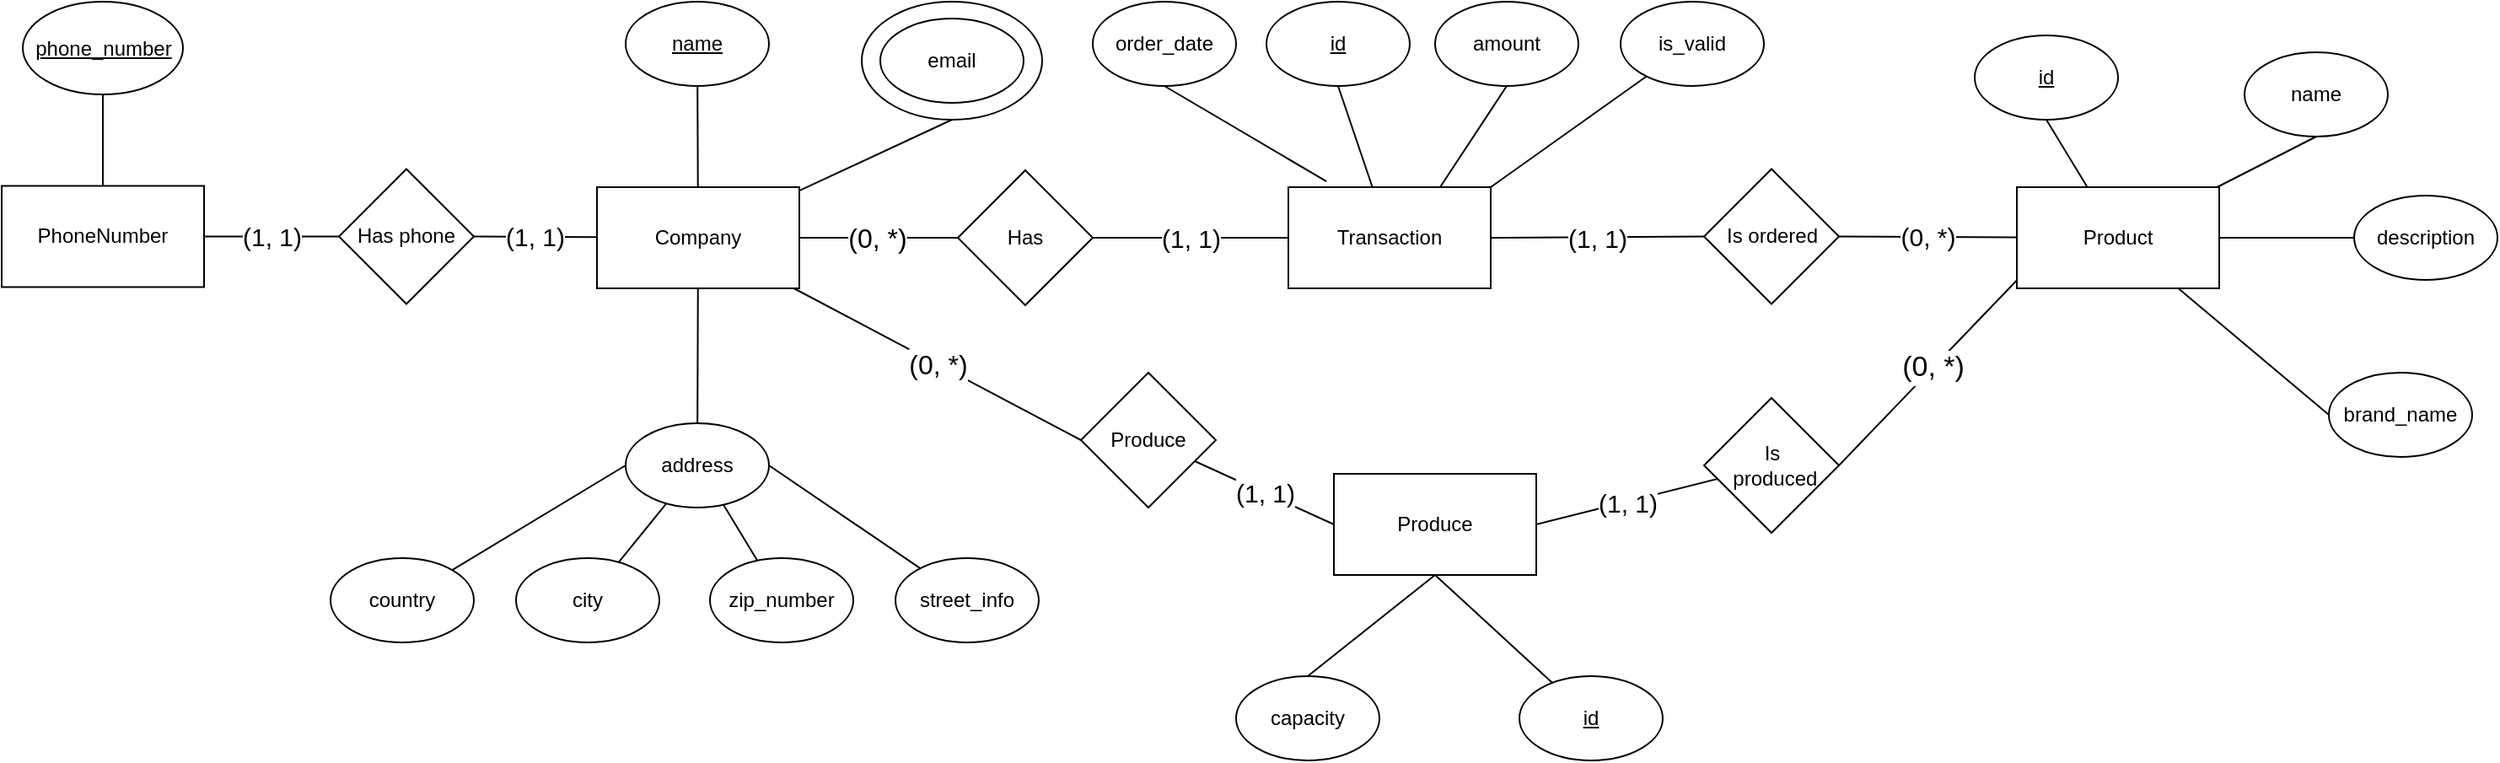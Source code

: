 <mxfile version="21.3.7" type="github">
  <diagram name="Page-1" id="CjbLvuf9Ty9q6dteD8Ma">
    <mxGraphModel dx="1900" dy="549" grid="1" gridSize="10" guides="1" tooltips="1" connect="1" arrows="1" fold="1" page="1" pageScale="1" pageWidth="850" pageHeight="1100" math="0" shadow="0">
      <root>
        <mxCell id="0" />
        <mxCell id="1" parent="0" />
        <mxCell id="WMxFekpVjy091wSbI-C_-6" style="rounded=0;orthogonalLoop=1;jettySize=auto;html=1;entryX=0.5;entryY=1;entryDx=0;entryDy=0;endArrow=none;endFill=0;" parent="1" source="WMxFekpVjy091wSbI-C_-1" target="WMxFekpVjy091wSbI-C_-2" edge="1">
          <mxGeometry relative="1" as="geometry" />
        </mxCell>
        <mxCell id="WMxFekpVjy091wSbI-C_-7" style="rounded=0;orthogonalLoop=1;jettySize=auto;html=1;entryX=0.5;entryY=1;entryDx=0;entryDy=0;endArrow=none;endFill=0;" parent="1" source="WMxFekpVjy091wSbI-C_-1" target="WMxFekpVjy091wSbI-C_-3" edge="1">
          <mxGeometry relative="1" as="geometry" />
        </mxCell>
        <mxCell id="WMxFekpVjy091wSbI-C_-8" style="rounded=0;orthogonalLoop=1;jettySize=auto;html=1;entryX=0;entryY=0.5;entryDx=0;entryDy=0;endArrow=none;endFill=0;" parent="1" source="WMxFekpVjy091wSbI-C_-1" target="WMxFekpVjy091wSbI-C_-4" edge="1">
          <mxGeometry relative="1" as="geometry" />
        </mxCell>
        <mxCell id="WMxFekpVjy091wSbI-C_-9" style="rounded=0;orthogonalLoop=1;jettySize=auto;html=1;entryX=0;entryY=0.5;entryDx=0;entryDy=0;endArrow=none;endFill=0;" parent="1" source="WMxFekpVjy091wSbI-C_-1" target="WMxFekpVjy091wSbI-C_-5" edge="1">
          <mxGeometry relative="1" as="geometry" />
        </mxCell>
        <mxCell id="WMxFekpVjy091wSbI-C_-32" value="&lt;font style=&quot;font-size: 17px;&quot;&gt;(0, *)&lt;/font&gt;" style="rounded=0;orthogonalLoop=1;jettySize=auto;html=1;endArrow=none;endFill=0;entryX=1;entryY=0.5;entryDx=0;entryDy=0;" parent="1" target="JQodVGw4U6Q7ayuIJfdO-9" edge="1">
          <mxGeometry relative="1" as="geometry">
            <mxPoint x="920" y="200" as="sourcePoint" />
            <mxPoint x="850" y="290" as="targetPoint" />
          </mxGeometry>
        </mxCell>
        <mxCell id="WMxFekpVjy091wSbI-C_-59" value="&lt;font style=&quot;font-size: 15px;&quot;&gt;(0, *)&lt;/font&gt;" style="rounded=0;orthogonalLoop=1;jettySize=auto;html=1;entryX=1;entryY=0.5;entryDx=0;entryDy=0;endArrow=none;endFill=0;startArrow=none;startFill=0;" parent="1" source="WMxFekpVjy091wSbI-C_-1" target="WMxFekpVjy091wSbI-C_-53" edge="1">
          <mxGeometry relative="1" as="geometry">
            <mxPoint x="816" y="179.25" as="targetPoint" />
          </mxGeometry>
        </mxCell>
        <mxCell id="WMxFekpVjy091wSbI-C_-1" value="Product" style="rounded=0;whiteSpace=wrap;html=1;" parent="1" vertex="1">
          <mxGeometry x="915" y="150" width="120" height="60" as="geometry" />
        </mxCell>
        <mxCell id="WMxFekpVjy091wSbI-C_-2" value="&lt;u&gt;id&lt;/u&gt;" style="ellipse;whiteSpace=wrap;html=1;" parent="1" vertex="1">
          <mxGeometry x="890" y="60" width="85" height="50" as="geometry" />
        </mxCell>
        <mxCell id="WMxFekpVjy091wSbI-C_-3" value="name" style="ellipse;whiteSpace=wrap;html=1;" parent="1" vertex="1">
          <mxGeometry x="1050" y="70" width="85" height="50" as="geometry" />
        </mxCell>
        <mxCell id="WMxFekpVjy091wSbI-C_-4" value="description" style="ellipse;whiteSpace=wrap;html=1;" parent="1" vertex="1">
          <mxGeometry x="1115" y="155" width="85" height="50" as="geometry" />
        </mxCell>
        <mxCell id="WMxFekpVjy091wSbI-C_-5" value="brand_name" style="ellipse;whiteSpace=wrap;html=1;" parent="1" vertex="1">
          <mxGeometry x="1100" y="260" width="85" height="50" as="geometry" />
        </mxCell>
        <mxCell id="WMxFekpVjy091wSbI-C_-12" style="rounded=0;orthogonalLoop=1;jettySize=auto;html=1;endArrow=none;endFill=0;" parent="1" source="WMxFekpVjy091wSbI-C_-10" target="WMxFekpVjy091wSbI-C_-11" edge="1">
          <mxGeometry relative="1" as="geometry" />
        </mxCell>
        <mxCell id="WMxFekpVjy091wSbI-C_-22" style="rounded=0;orthogonalLoop=1;jettySize=auto;html=1;endArrow=none;endFill=0;" parent="1" source="WMxFekpVjy091wSbI-C_-10" target="WMxFekpVjy091wSbI-C_-13" edge="1">
          <mxGeometry relative="1" as="geometry" />
        </mxCell>
        <mxCell id="WMxFekpVjy091wSbI-C_-29" style="rounded=0;orthogonalLoop=1;jettySize=auto;html=1;entryX=0.5;entryY=1;entryDx=0;entryDy=0;endArrow=none;endFill=0;" parent="1" source="WMxFekpVjy091wSbI-C_-10" target="WMxFekpVjy091wSbI-C_-26" edge="1">
          <mxGeometry relative="1" as="geometry" />
        </mxCell>
        <mxCell id="WMxFekpVjy091wSbI-C_-31" value="&lt;font style=&quot;font-size: 16px;&quot;&gt;(0, *)&lt;/font&gt;" style="rounded=0;orthogonalLoop=1;jettySize=auto;html=1;endArrow=none;endFill=0;" parent="1" source="WMxFekpVjy091wSbI-C_-10" edge="1">
          <mxGeometry relative="1" as="geometry">
            <mxPoint x="360" y="300" as="targetPoint" />
          </mxGeometry>
        </mxCell>
        <mxCell id="WMxFekpVjy091wSbI-C_-55" style="rounded=0;orthogonalLoop=1;jettySize=auto;html=1;endArrow=none;endFill=0;startArrow=none;startFill=0;entryX=0;entryY=0.5;entryDx=0;entryDy=0;" parent="1" source="WMxFekpVjy091wSbI-C_-10" target="WMxFekpVjy091wSbI-C_-47" edge="1">
          <mxGeometry relative="1" as="geometry">
            <mxPoint x="281" y="180" as="targetPoint" />
          </mxGeometry>
        </mxCell>
        <mxCell id="WMxFekpVjy091wSbI-C_-64" value="&lt;font style=&quot;font-size: 15px;&quot;&gt;(1, 1)&lt;/font&gt;" style="rounded=0;orthogonalLoop=1;jettySize=auto;html=1;entryX=1;entryY=0.5;entryDx=0;entryDy=0;endArrow=none;endFill=0;" parent="1" source="WMxFekpVjy091wSbI-C_-10" target="WMxFekpVjy091wSbI-C_-63" edge="1">
          <mxGeometry x="0.009" relative="1" as="geometry">
            <mxPoint as="offset" />
          </mxGeometry>
        </mxCell>
        <mxCell id="WMxFekpVjy091wSbI-C_-10" value="Company" style="rounded=0;whiteSpace=wrap;html=1;" parent="1" vertex="1">
          <mxGeometry x="73" y="150" width="120" height="60" as="geometry" />
        </mxCell>
        <mxCell id="WMxFekpVjy091wSbI-C_-11" value="name" style="ellipse;whiteSpace=wrap;html=1;fontStyle=4" parent="1" vertex="1">
          <mxGeometry x="90" y="40" width="85" height="50" as="geometry" />
        </mxCell>
        <mxCell id="WMxFekpVjy091wSbI-C_-13" value="address" style="ellipse;whiteSpace=wrap;html=1;" parent="1" vertex="1">
          <mxGeometry x="90" y="290" width="85" height="50" as="geometry" />
        </mxCell>
        <mxCell id="WMxFekpVjy091wSbI-C_-19" style="rounded=0;orthogonalLoop=1;jettySize=auto;html=1;endArrow=none;endFill=0;" parent="1" source="WMxFekpVjy091wSbI-C_-14" target="WMxFekpVjy091wSbI-C_-13" edge="1">
          <mxGeometry relative="1" as="geometry" />
        </mxCell>
        <mxCell id="WMxFekpVjy091wSbI-C_-14" value="city" style="ellipse;whiteSpace=wrap;html=1;" parent="1" vertex="1">
          <mxGeometry x="25" y="370" width="85" height="50" as="geometry" />
        </mxCell>
        <mxCell id="WMxFekpVjy091wSbI-C_-20" style="rounded=0;orthogonalLoop=1;jettySize=auto;html=1;entryX=0.682;entryY=0.964;entryDx=0;entryDy=0;entryPerimeter=0;endArrow=none;endFill=0;" parent="1" source="WMxFekpVjy091wSbI-C_-15" target="WMxFekpVjy091wSbI-C_-13" edge="1">
          <mxGeometry relative="1" as="geometry" />
        </mxCell>
        <mxCell id="WMxFekpVjy091wSbI-C_-15" value="zip_number" style="ellipse;whiteSpace=wrap;html=1;" parent="1" vertex="1">
          <mxGeometry x="140" y="370" width="85" height="50" as="geometry" />
        </mxCell>
        <mxCell id="WMxFekpVjy091wSbI-C_-21" style="rounded=0;orthogonalLoop=1;jettySize=auto;html=1;endArrow=none;endFill=0;entryX=1;entryY=0.5;entryDx=0;entryDy=0;" parent="1" source="WMxFekpVjy091wSbI-C_-16" target="WMxFekpVjy091wSbI-C_-13" edge="1">
          <mxGeometry relative="1" as="geometry">
            <mxPoint x="170" y="305" as="targetPoint" />
          </mxGeometry>
        </mxCell>
        <mxCell id="WMxFekpVjy091wSbI-C_-16" value="street_info" style="ellipse;whiteSpace=wrap;html=1;" parent="1" vertex="1">
          <mxGeometry x="250" y="370" width="85" height="50" as="geometry" />
        </mxCell>
        <mxCell id="WMxFekpVjy091wSbI-C_-18" style="rounded=0;orthogonalLoop=1;jettySize=auto;html=1;entryX=0;entryY=0.5;entryDx=0;entryDy=0;endArrow=none;endFill=0;" parent="1" source="WMxFekpVjy091wSbI-C_-17" target="WMxFekpVjy091wSbI-C_-13" edge="1">
          <mxGeometry relative="1" as="geometry" />
        </mxCell>
        <mxCell id="WMxFekpVjy091wSbI-C_-17" value="country" style="ellipse;whiteSpace=wrap;html=1;" parent="1" vertex="1">
          <mxGeometry x="-85" y="370" width="85" height="50" as="geometry" />
        </mxCell>
        <mxCell id="WMxFekpVjy091wSbI-C_-23" value="phone_number" style="ellipse;whiteSpace=wrap;html=1;fontStyle=4" parent="1" vertex="1">
          <mxGeometry x="-267.5" y="40" width="95" height="55" as="geometry" />
        </mxCell>
        <mxCell id="WMxFekpVjy091wSbI-C_-28" value="" style="group" parent="1" vertex="1" connectable="0">
          <mxGeometry x="230" y="40" width="107" height="70" as="geometry" />
        </mxCell>
        <mxCell id="WMxFekpVjy091wSbI-C_-26" value="" style="ellipse;whiteSpace=wrap;html=1;fontStyle=0" parent="WMxFekpVjy091wSbI-C_-28" vertex="1">
          <mxGeometry width="107" height="70" as="geometry" />
        </mxCell>
        <mxCell id="WMxFekpVjy091wSbI-C_-25" value="email" style="ellipse;whiteSpace=wrap;html=1;fontStyle=0" parent="WMxFekpVjy091wSbI-C_-28" vertex="1">
          <mxGeometry x="11" y="10" width="85" height="50" as="geometry" />
        </mxCell>
        <mxCell id="WMxFekpVjy091wSbI-C_-35" style="rounded=0;orthogonalLoop=1;jettySize=auto;html=1;entryX=0.5;entryY=0;entryDx=0;entryDy=0;exitX=0.5;exitY=1;exitDx=0;exitDy=0;endArrow=none;endFill=0;" parent="1" source="JQodVGw4U6Q7ayuIJfdO-8" target="WMxFekpVjy091wSbI-C_-33" edge="1">
          <mxGeometry relative="1" as="geometry">
            <mxPoint x="552" y="420" as="sourcePoint" />
          </mxGeometry>
        </mxCell>
        <mxCell id="WMxFekpVjy091wSbI-C_-33" value="capacity" style="ellipse;whiteSpace=wrap;html=1;" parent="1" vertex="1">
          <mxGeometry x="452" y="440" width="85" height="50" as="geometry" />
        </mxCell>
        <mxCell id="WMxFekpVjy091wSbI-C_-42" value="order_date" style="ellipse;whiteSpace=wrap;html=1;fontStyle=0" parent="1" vertex="1">
          <mxGeometry x="367" y="40" width="85" height="50" as="geometry" />
        </mxCell>
        <mxCell id="WMxFekpVjy091wSbI-C_-43" value="amount" style="ellipse;whiteSpace=wrap;html=1;" parent="1" vertex="1">
          <mxGeometry x="570" y="40" width="85" height="50" as="geometry" />
        </mxCell>
        <mxCell id="WMxFekpVjy091wSbI-C_-44" style="rounded=0;orthogonalLoop=1;jettySize=auto;html=1;entryX=0.5;entryY=1;entryDx=0;entryDy=0;endArrow=none;endFill=0;exitX=0.188;exitY=-0.057;exitDx=0;exitDy=0;exitPerimeter=0;" parent="1" source="WMxFekpVjy091wSbI-C_-39" target="WMxFekpVjy091wSbI-C_-42" edge="1">
          <mxGeometry relative="1" as="geometry">
            <mxPoint x="496.958" y="137.5" as="sourcePoint" />
          </mxGeometry>
        </mxCell>
        <mxCell id="WMxFekpVjy091wSbI-C_-45" style="rounded=0;orthogonalLoop=1;jettySize=auto;html=1;entryX=0.5;entryY=1;entryDx=0;entryDy=0;endArrow=none;endFill=0;exitX=0.75;exitY=0;exitDx=0;exitDy=0;" parent="1" source="WMxFekpVjy091wSbI-C_-39" target="WMxFekpVjy091wSbI-C_-43" edge="1">
          <mxGeometry relative="1" as="geometry">
            <mxPoint x="635.5" y="90" as="targetPoint" />
            <mxPoint x="586.681" y="137.5" as="sourcePoint" />
          </mxGeometry>
        </mxCell>
        <mxCell id="WMxFekpVjy091wSbI-C_-54" value="&lt;font style=&quot;font-size: 15px;&quot;&gt;(1, 1)&lt;/font&gt;" style="rounded=0;orthogonalLoop=1;jettySize=auto;html=1;endArrow=none;endFill=0;exitX=0;exitY=0.5;exitDx=0;exitDy=0;entryX=1;entryY=0.5;entryDx=0;entryDy=0;" parent="1" source="WMxFekpVjy091wSbI-C_-39" target="WMxFekpVjy091wSbI-C_-47" edge="1">
          <mxGeometry relative="1" as="geometry">
            <mxPoint x="473" y="180" as="sourcePoint" />
            <mxPoint x="380" y="180" as="targetPoint" />
          </mxGeometry>
        </mxCell>
        <mxCell id="WMxFekpVjy091wSbI-C_-58" value="&lt;font style=&quot;font-size: 15px;&quot;&gt;(1, 1)&lt;/font&gt;" style="rounded=0;orthogonalLoop=1;jettySize=auto;html=1;entryX=0;entryY=0.5;entryDx=0;entryDy=0;endArrow=none;endFill=0;exitX=1;exitY=0.5;exitDx=0;exitDy=0;" parent="1" source="WMxFekpVjy091wSbI-C_-39" target="WMxFekpVjy091wSbI-C_-53" edge="1">
          <mxGeometry relative="1" as="geometry">
            <mxPoint x="613" y="179.708" as="sourcePoint" />
            <mxPoint x="723" y="179.25" as="targetPoint" />
          </mxGeometry>
        </mxCell>
        <mxCell id="WMxFekpVjy091wSbI-C_-60" value="&lt;font style=&quot;font-size: 16px;&quot;&gt;(0, *)&lt;/font&gt;" style="edgeStyle=orthogonalEdgeStyle;rounded=0;orthogonalLoop=1;jettySize=auto;html=1;endArrow=none;endFill=0;" parent="1" target="WMxFekpVjy091wSbI-C_-10" edge="1">
          <mxGeometry x="-0.221" relative="1" as="geometry">
            <mxPoint x="270" y="180" as="sourcePoint" />
            <Array as="points">
              <mxPoint x="240" y="180" />
              <mxPoint x="240" y="180" />
            </Array>
            <mxPoint x="-1" as="offset" />
          </mxGeometry>
        </mxCell>
        <mxCell id="WMxFekpVjy091wSbI-C_-62" style="edgeStyle=orthogonalEdgeStyle;rounded=0;orthogonalLoop=1;jettySize=auto;html=1;entryX=0.5;entryY=1;entryDx=0;entryDy=0;endArrow=none;endFill=0;" parent="1" source="WMxFekpVjy091wSbI-C_-61" target="WMxFekpVjy091wSbI-C_-23" edge="1">
          <mxGeometry relative="1" as="geometry" />
        </mxCell>
        <mxCell id="WMxFekpVjy091wSbI-C_-65" value="&lt;font style=&quot;font-size: 15px;&quot;&gt;(1, 1)&lt;/font&gt;" style="rounded=0;orthogonalLoop=1;jettySize=auto;html=1;entryX=0;entryY=0.5;entryDx=0;entryDy=0;endArrow=none;endFill=0;" parent="1" source="WMxFekpVjy091wSbI-C_-61" target="WMxFekpVjy091wSbI-C_-63" edge="1">
          <mxGeometry relative="1" as="geometry" />
        </mxCell>
        <mxCell id="WMxFekpVjy091wSbI-C_-61" value="PhoneNumber" style="rounded=0;whiteSpace=wrap;html=1;" parent="1" vertex="1">
          <mxGeometry x="-280" y="149.25" width="120" height="60" as="geometry" />
        </mxCell>
        <mxCell id="WMxFekpVjy091wSbI-C_-63" value="Has phone" style="rhombus;whiteSpace=wrap;html=1;" parent="1" vertex="1">
          <mxGeometry x="-80" y="139.25" width="80" height="80" as="geometry" />
        </mxCell>
        <mxCell id="WMxFekpVjy091wSbI-C_-47" value="Has" style="rhombus;whiteSpace=wrap;html=1;container=1;" parent="1" vertex="1">
          <mxGeometry x="287" y="140" width="80" height="80" as="geometry">
            <mxRectangle x="6.5" y="6.25" width="50" height="40" as="alternateBounds" />
          </mxGeometry>
        </mxCell>
        <mxCell id="JQodVGw4U6Q7ayuIJfdO-4" style="rounded=0;orthogonalLoop=1;jettySize=auto;html=1;entryX=0.5;entryY=1;entryDx=0;entryDy=0;endArrow=none;endFill=0;" parent="1" source="WMxFekpVjy091wSbI-C_-39" target="JQodVGw4U6Q7ayuIJfdO-3" edge="1">
          <mxGeometry relative="1" as="geometry" />
        </mxCell>
        <mxCell id="WMxFekpVjy091wSbI-C_-39" value="Transaction" style="rounded=0;whiteSpace=wrap;html=1;" parent="1" vertex="1">
          <mxGeometry x="483" y="150" width="120" height="60" as="geometry" />
        </mxCell>
        <mxCell id="WMxFekpVjy091wSbI-C_-53" value="Is ordered" style="rhombus;whiteSpace=wrap;html=1;container=1;" parent="1" vertex="1">
          <mxGeometry x="729.5" y="139.25" width="80" height="80" as="geometry">
            <mxRectangle x="6.5" y="6.25" width="50" height="40" as="alternateBounds" />
          </mxGeometry>
        </mxCell>
        <mxCell id="JQodVGw4U6Q7ayuIJfdO-3" value="&lt;u&gt;id&lt;/u&gt;" style="ellipse;whiteSpace=wrap;html=1;fontStyle=0" parent="1" vertex="1">
          <mxGeometry x="470" y="40" width="85" height="50" as="geometry" />
        </mxCell>
        <mxCell id="JQodVGw4U6Q7ayuIJfdO-11" value="&lt;font style=&quot;font-size: 15px;&quot;&gt;(1, 1)&lt;/font&gt;" style="rounded=0;orthogonalLoop=1;jettySize=auto;html=1;entryX=0;entryY=0.5;entryDx=0;entryDy=0;endArrow=none;endFill=0;" parent="1" source="JQodVGw4U6Q7ayuIJfdO-7" target="JQodVGw4U6Q7ayuIJfdO-8" edge="1">
          <mxGeometry relative="1" as="geometry" />
        </mxCell>
        <mxCell id="JQodVGw4U6Q7ayuIJfdO-7" value="Produce" style="rhombus;whiteSpace=wrap;html=1;" parent="1" vertex="1">
          <mxGeometry x="360" y="260" width="80" height="80" as="geometry" />
        </mxCell>
        <mxCell id="JQodVGw4U6Q7ayuIJfdO-8" value="Produce" style="rounded=0;whiteSpace=wrap;html=1;" parent="1" vertex="1">
          <mxGeometry x="510" y="320" width="120" height="60" as="geometry" />
        </mxCell>
        <mxCell id="JQodVGw4U6Q7ayuIJfdO-10" value="&lt;font style=&quot;font-size: 15px;&quot;&gt;(1, 1)&lt;/font&gt;" style="rounded=0;orthogonalLoop=1;jettySize=auto;html=1;entryX=1;entryY=0.5;entryDx=0;entryDy=0;endArrow=none;endFill=0;" parent="1" source="JQodVGw4U6Q7ayuIJfdO-9" target="JQodVGw4U6Q7ayuIJfdO-8" edge="1">
          <mxGeometry relative="1" as="geometry" />
        </mxCell>
        <mxCell id="JQodVGw4U6Q7ayuIJfdO-9" value="Is&lt;br&gt;&amp;nbsp;produced" style="rhombus;whiteSpace=wrap;html=1;" parent="1" vertex="1">
          <mxGeometry x="729.5" y="275" width="80" height="80" as="geometry" />
        </mxCell>
        <mxCell id="JQodVGw4U6Q7ayuIJfdO-13" style="rounded=0;orthogonalLoop=1;jettySize=auto;html=1;entryX=0.5;entryY=1;entryDx=0;entryDy=0;endArrow=none;endFill=0;" parent="1" source="JQodVGw4U6Q7ayuIJfdO-12" target="JQodVGw4U6Q7ayuIJfdO-8" edge="1">
          <mxGeometry relative="1" as="geometry" />
        </mxCell>
        <mxCell id="JQodVGw4U6Q7ayuIJfdO-12" value="&lt;u&gt;id&lt;/u&gt;" style="ellipse;whiteSpace=wrap;html=1;" parent="1" vertex="1">
          <mxGeometry x="620" y="440" width="85" height="50" as="geometry" />
        </mxCell>
        <mxCell id="4h1WXfMJCTs02p5zFVBD-2" style="rounded=0;orthogonalLoop=1;jettySize=auto;html=1;entryX=1;entryY=0;entryDx=0;entryDy=0;endArrow=none;endFill=0;" edge="1" parent="1" source="4h1WXfMJCTs02p5zFVBD-1" target="WMxFekpVjy091wSbI-C_-39">
          <mxGeometry relative="1" as="geometry" />
        </mxCell>
        <mxCell id="4h1WXfMJCTs02p5zFVBD-1" value="is_valid" style="ellipse;whiteSpace=wrap;html=1;" vertex="1" parent="1">
          <mxGeometry x="680" y="40" width="85" height="50" as="geometry" />
        </mxCell>
      </root>
    </mxGraphModel>
  </diagram>
</mxfile>
